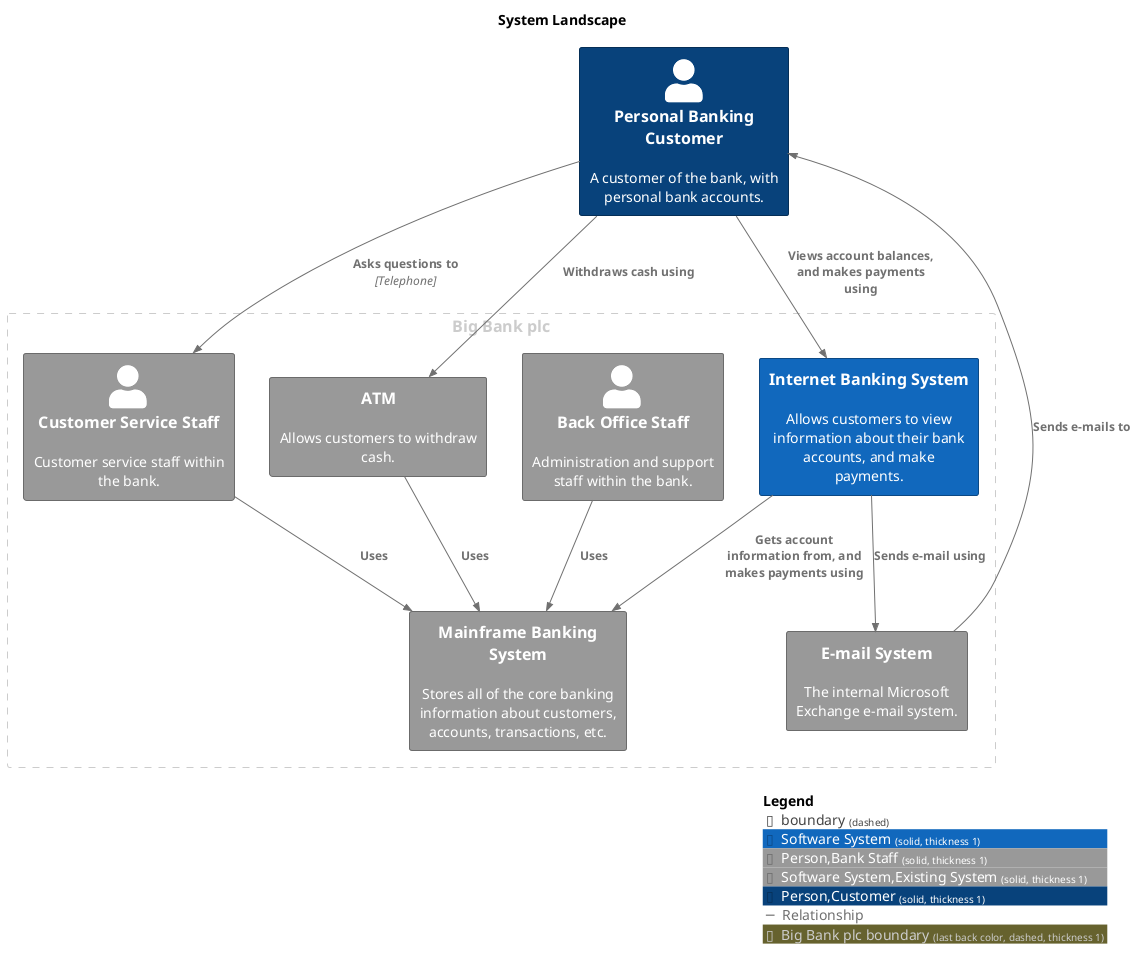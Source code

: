 @startuml
set separator none
title System Landscape

top to bottom direction

!include <C4/C4>
!include <C4/C4_Context>

AddElementTag("Software System", $bgColor="#1168bd", $borderColor="#0b4884", $fontColor="#ffffff", $sprite="", $shadowing="", $borderStyle="solid", $borderThickness="1")
AddElementTag("Person,Bank Staff", $bgColor="#999999", $borderColor="#6b6b6b", $fontColor="#ffffff", $sprite="", $shadowing="", $borderStyle="solid", $borderThickness="1")
AddElementTag("Software System,Existing System", $bgColor="#999999", $borderColor="#6b6b6b", $fontColor="#ffffff", $sprite="", $shadowing="", $borderStyle="solid", $borderThickness="1")
AddElementTag("Person,Customer", $bgColor="#08427b", $borderColor="#052e56", $fontColor="#ffffff", $sprite="", $shadowing="", $borderStyle="solid", $borderThickness="1")

AddRelTag("Relationship", $textColor="#707070", $lineColor="#707070", $lineStyle = "")

AddBoundaryTag("Big Bank plc", $borderColor="#cccccc", $fontColor="#cccccc", $borderStyle="dashed", $borderThickness="1")
Boundary(group_1, "Big Bank plc", $tags="Big Bank plc") {
  Person(CustomerServiceStaff, "Customer Service Staff", $descr="Customer service staff within the bank.", $tags="Person,Bank Staff", $link="")
  Person(BackOfficeStaff, "Back Office Staff", $descr="Administration and support staff within the bank.", $tags="Person,Bank Staff", $link="")
  System(MainframeBankingSystem, "Mainframe Banking System", $descr="Stores all of the core banking information about customers, accounts, transactions, etc.", $tags="Software System,Existing System", $link="")
  System(EmailSystem, "E-mail System", $descr="The internal Microsoft Exchange e-mail system.", $tags="Software System,Existing System", $link="")
  System(ATM, "ATM", $descr="Allows customers to withdraw cash.", $tags="Software System,Existing System", $link="")
  System(InternetBankingSystem, "Internet Banking System", $descr="Allows customers to view information about their bank accounts, and make payments.", $tags="Software System", $link="")
}

Person(PersonalBankingCustomer, "Personal Banking Customer", $descr="A customer of the bank, with personal bank accounts.", $tags="Person,Customer", $link="")

Rel(PersonalBankingCustomer, InternetBankingSystem, "Views account balances, and makes payments using", $techn="", $tags="Relationship", $link="")
Rel(InternetBankingSystem, MainframeBankingSystem, "Gets account information from, and makes payments using", $techn="", $tags="Relationship", $link="")
Rel(InternetBankingSystem, EmailSystem, "Sends e-mail using", $techn="", $tags="Relationship", $link="")
Rel(EmailSystem, PersonalBankingCustomer, "Sends e-mails to", $techn="", $tags="Relationship", $link="")
Rel(PersonalBankingCustomer, CustomerServiceStaff, "Asks questions to", $techn="Telephone", $tags="Relationship", $link="")
Rel(CustomerServiceStaff, MainframeBankingSystem, "Uses", $techn="", $tags="Relationship", $link="")
Rel(PersonalBankingCustomer, ATM, "Withdraws cash using", $techn="", $tags="Relationship", $link="")
Rel(ATM, MainframeBankingSystem, "Uses", $techn="", $tags="Relationship", $link="")
Rel(BackOfficeStaff, MainframeBankingSystem, "Uses", $techn="", $tags="Relationship", $link="")

SHOW_LEGEND(true)
@enduml
